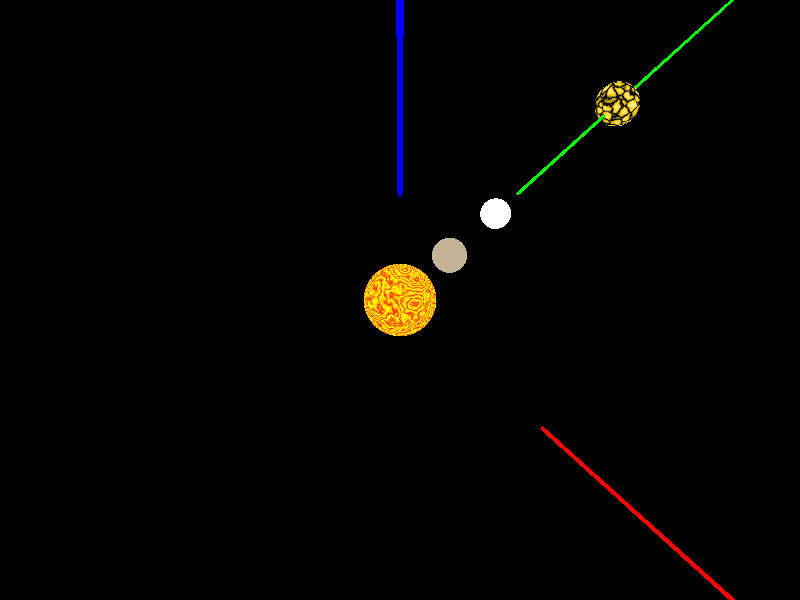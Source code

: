 // planets.pov
// -w320 -h240
// -w800 -h600 +a0.3

#include "colors.inc"
#include "textures.inc"
#include "shapes.inc"
#include "metals.inc"
#include "glass.inc"
#include "woods.inc"

global_settings {max_trace_level 5}

#declare Zoom_Start  = 0.5;
#declare Zomm_Dist = 15;
//clock = 0.6;
#declare camTime = clock-Zoom_Start;
#declare turbMod = cos(pi*clock);
#if (clock < Zoom_Start )
    #declare Camera_Y = 15.00;
    #declare Camera_Z = -5.00;
#else
    #declare Camera_Y = 15.00  + Zomm_Dist * 0.5*(1-cos(4*pi*(camTime)));
    #declare Camera_Z =  -5.00 - Zomm_Dist * 0.5*(1-cos(4*pi*(camTime)));
#end

camera {
    location <5, Camera_Y,Camera_Z>
    look_at <0,0,0>
}

#declare lineLength = 50;
#declare xLine = cylinder { <0.1,0,0> <1,0,0> 0.05 pigment { color Red} };
#declare yLine = cylinder { <0,0.1,0> <0,1,0> 0.05 pigment { color Blue} };
#declare zLine = cylinder { <0,0,0.1> <0,0,1> 0.05 pigment { color Green} };

object { xLine transform { scale <lineLength,0,0> } }
object { yLine transform { scale <0,lineLength,0> } }
object { zLine transform { scale <0,0,lineLength> } }

// Uncomment the area lights only if you've got lots of time.
#declare Dist=80.0;
light_source {
    <0, 0, 0>
    color rgb <0.8, 0.4, 0.0>
    fade_distance Dist
    fade_power 2
    looks_like {
        sphere { <0,0,0>,1 }
        texture {
        pigment {
           gradient y
           colour_map { [0.00, Red] [0.10, Yellow] [0.20, Red] [0.30, Yellow] [0.40, Red] [0.50, Yellow] [0.60, Red] [0.70, Yellow] [0.80, Red] [0.90, Yellow] [1.00, Red] }
          turbulence turbMod
          scale <1, 1, 1>
        }
        normal { bumps 0.4 scale 0.2 }
        finish { ambient 1}
        rotate <0, -clock*360,0>
      }
    }
}

sky_sphere {
    pigment {
        gradient y
        color_map {
            [0, 1  color Black color Black]
        }
    }
}

#declare Planet_1 =
sphere { <0,0, 0>, 0.7
    texture {
        pigment{ crackle scale 1.5 turbulence 0.35
            color_map {
                [0.00 color rgb<0,0,0>]
                [0.08 color rgb<0,0,0>]
                [0.32 color rgb<1,0.65,0>]
                [1.00 color rgb<1,1.0,0.5>]
            }
            scale 0.2
       }
    }
}


#declare Planet_2 =
sphere { <0, 0, 0>, 0.45
    texture {
        pigment{ color rgb <1,1,1>}
        normal { marble 1.5 scale 0.5 turbulence turbMod}
    }
}

#declare Planet_3 =
sphere { <0, 0, 0>, 0.5
    texture {
        pigment{ color rgb <0.55,0.45,0.3>}
        normal { granite 1.5  scale 1}
    }
}

/*
// The text: ------------------------
text { ttf "arial.ttf", "Rotation", 0.2 , 0
       texture{ pigment{ color rgb<1,0.65,0>}
                normal { bumps 0.5 scale 0.005}
                finish { diffuse 0.8 specular 1}
              } // end of texture

       scale<1,1.8,1>*0.75
       translate<-1.30 ,0.50, -0.0 >
       //rotate<0,-360*(clock+0.00),0>
       //rotate<0,-15,0>
     } // end of text object --------
*/
#declare orbitPoint = pi*clock;
// macros can have parameters and are useful for 'programming' scenes
#macro objTranslation(majorR,minorR,speed)
        transform { translate <majorR*sin((speed*2)*orbitPoint),0,minorR*cos((speed*2)*orbitPoint)> }
#end

#declare day4
    = transform { rotate <0,4*(-clock*360),0>}
#declare day2 = transform { rotate <0,2*(-clock*360),0>}
#declare orbit_1 = objTranslation(10,10,1);
#declare orbit_2 = objTranslation(8,4,2);
#declare orbit_3 = objTranslation(2,2,3);

#declare Planets =
union {
   object { Planet_1 transform day2 transform orbit_1 }
   object { Planet_2 transform orbit_2 }
   object { Planet_3 transform day4 transform orbit_3 }
}

union {
    object { Planets }
}
